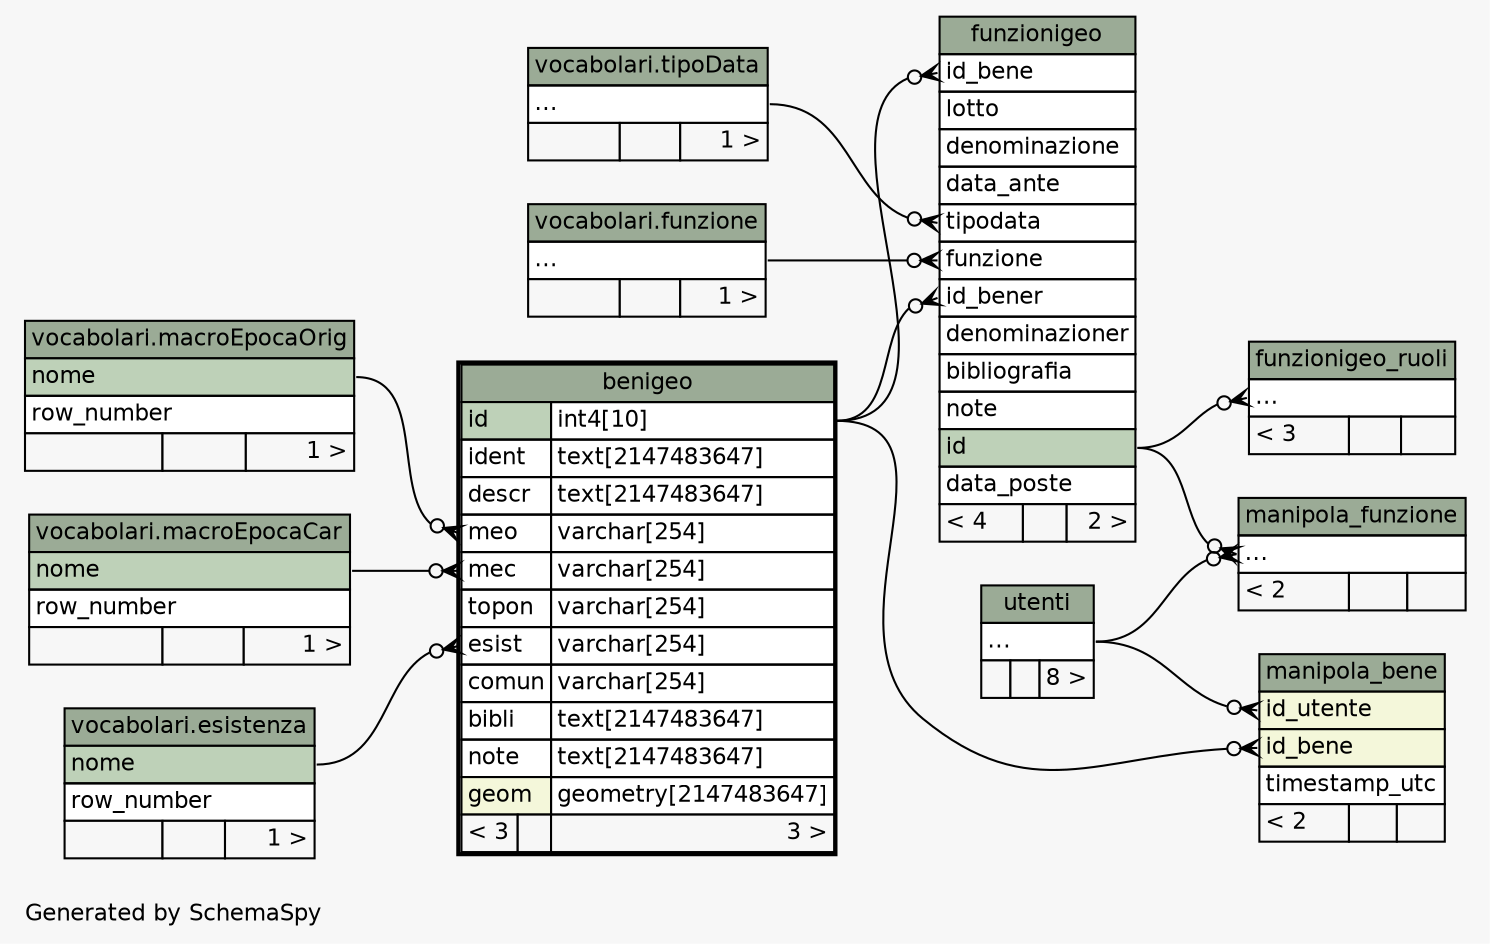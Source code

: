 // dot 2.38.0 on Windows 10 10.0
// SchemaSpy rev 590
digraph "twoDegreesRelationshipsDiagram" {
  graph [
    rankdir="RL"
    bgcolor="#f7f7f7"
    label="\nGenerated by SchemaSpy"
    labeljust="l"
    nodesep="0.18"
    ranksep="0.46"
    fontname="Helvetica"
    fontsize="11"
  ];
  node [
    fontname="Helvetica"
    fontsize="11"
    shape="plaintext"
  ];
  edge [
    arrowsize="0.8"
  ];
  "benigeo":"esist":w -> "vocabolari.esistenza":"nome":e [arrowhead=none dir=back arrowtail=crowodot];
  "benigeo":"mec":w -> "vocabolari.macroEpocaCar":"nome":e [arrowhead=none dir=back arrowtail=crowodot];
  "benigeo":"meo":w -> "vocabolari.macroEpocaOrig":"nome":e [arrowhead=none dir=back arrowtail=crowodot];
  "funzionigeo":"funzione":w -> "vocabolari.funzione":"elipses":e [arrowhead=none dir=back arrowtail=crowodot];
  "funzionigeo":"id_bene":w -> "benigeo":"id.type":e [arrowhead=none dir=back arrowtail=crowodot];
  "funzionigeo":"id_bener":w -> "benigeo":"id.type":e [arrowhead=none dir=back arrowtail=crowodot];
  "funzionigeo":"tipodata":w -> "vocabolari.tipoData":"elipses":e [arrowhead=none dir=back arrowtail=crowodot];
  "funzionigeo_ruoli":"elipses":w -> "funzionigeo":"id":e [arrowhead=none dir=back arrowtail=crowodot];
  "manipola_bene":"id_bene":w -> "benigeo":"id.type":e [arrowhead=none dir=back arrowtail=crowodot];
  "manipola_bene":"id_utente":w -> "utenti":"elipses":e [arrowhead=none dir=back arrowtail=crowodot];
  "manipola_funzione":"elipses":w -> "funzionigeo":"id":e [arrowhead=none dir=back arrowtail=crowodot];
  "manipola_funzione":"elipses":w -> "utenti":"elipses":e [arrowhead=none dir=back arrowtail=crowodot];
  "benigeo" [
    label=<
    <TABLE BORDER="2" CELLBORDER="1" CELLSPACING="0" BGCOLOR="#ffffff">
      <TR><TD COLSPAN="3" BGCOLOR="#9bab96" ALIGN="CENTER">benigeo</TD></TR>
      <TR><TD PORT="id" COLSPAN="2" BGCOLOR="#bed1b8" ALIGN="LEFT">id</TD><TD PORT="id.type" ALIGN="LEFT">int4[10]</TD></TR>
      <TR><TD PORT="ident" COLSPAN="2" ALIGN="LEFT">ident</TD><TD PORT="ident.type" ALIGN="LEFT">text[2147483647]</TD></TR>
      <TR><TD PORT="descr" COLSPAN="2" ALIGN="LEFT">descr</TD><TD PORT="descr.type" ALIGN="LEFT">text[2147483647]</TD></TR>
      <TR><TD PORT="meo" COLSPAN="2" ALIGN="LEFT">meo</TD><TD PORT="meo.type" ALIGN="LEFT">varchar[254]</TD></TR>
      <TR><TD PORT="mec" COLSPAN="2" ALIGN="LEFT">mec</TD><TD PORT="mec.type" ALIGN="LEFT">varchar[254]</TD></TR>
      <TR><TD PORT="topon" COLSPAN="2" ALIGN="LEFT">topon</TD><TD PORT="topon.type" ALIGN="LEFT">varchar[254]</TD></TR>
      <TR><TD PORT="esist" COLSPAN="2" ALIGN="LEFT">esist</TD><TD PORT="esist.type" ALIGN="LEFT">varchar[254]</TD></TR>
      <TR><TD PORT="comun" COLSPAN="2" ALIGN="LEFT">comun</TD><TD PORT="comun.type" ALIGN="LEFT">varchar[254]</TD></TR>
      <TR><TD PORT="bibli" COLSPAN="2" ALIGN="LEFT">bibli</TD><TD PORT="bibli.type" ALIGN="LEFT">text[2147483647]</TD></TR>
      <TR><TD PORT="note" COLSPAN="2" ALIGN="LEFT">note</TD><TD PORT="note.type" ALIGN="LEFT">text[2147483647]</TD></TR>
      <TR><TD PORT="geom" COLSPAN="2" BGCOLOR="#f4f7da" ALIGN="LEFT">geom</TD><TD PORT="geom.type" ALIGN="LEFT">geometry[2147483647]</TD></TR>
      <TR><TD ALIGN="LEFT" BGCOLOR="#f7f7f7">&lt; 3</TD><TD ALIGN="RIGHT" BGCOLOR="#f7f7f7">  </TD><TD ALIGN="RIGHT" BGCOLOR="#f7f7f7">3 &gt;</TD></TR>
    </TABLE>>
    URL="benigeo.html"
    tooltip="benigeo"
  ];
  "vocabolari.esistenza" [
    label=<
    <TABLE BORDER="0" CELLBORDER="1" CELLSPACING="0" BGCOLOR="#ffffff">
      <TR><TD COLSPAN="3" BGCOLOR="#9bab96" ALIGN="CENTER">vocabolari.esistenza</TD></TR>
      <TR><TD PORT="nome" COLSPAN="3" BGCOLOR="#bed1b8" ALIGN="LEFT">nome</TD></TR>
      <TR><TD PORT="row_number" COLSPAN="3" ALIGN="LEFT">row_number</TD></TR>
      <TR><TD ALIGN="LEFT" BGCOLOR="#f7f7f7">  </TD><TD ALIGN="RIGHT" BGCOLOR="#f7f7f7">  </TD><TD ALIGN="RIGHT" BGCOLOR="#f7f7f7">1 &gt;</TD></TR>
    </TABLE>>
    tooltip="vocabolari.esistenza"
  ];
  "vocabolari.funzione" [
    label=<
    <TABLE BORDER="0" CELLBORDER="1" CELLSPACING="0" BGCOLOR="#ffffff">
      <TR><TD COLSPAN="3" BGCOLOR="#9bab96" ALIGN="CENTER">vocabolari.funzione</TD></TR>
      <TR><TD PORT="elipses" COLSPAN="3" ALIGN="LEFT">...</TD></TR>
      <TR><TD ALIGN="LEFT" BGCOLOR="#f7f7f7">  </TD><TD ALIGN="RIGHT" BGCOLOR="#f7f7f7">  </TD><TD ALIGN="RIGHT" BGCOLOR="#f7f7f7">1 &gt;</TD></TR>
    </TABLE>>
    tooltip="vocabolari.funzione"
  ];
  "funzionigeo" [
    label=<
    <TABLE BORDER="0" CELLBORDER="1" CELLSPACING="0" BGCOLOR="#ffffff">
      <TR><TD COLSPAN="3" BGCOLOR="#9bab96" ALIGN="CENTER">funzionigeo</TD></TR>
      <TR><TD PORT="id_bene" COLSPAN="3" ALIGN="LEFT">id_bene</TD></TR>
      <TR><TD PORT="lotto" COLSPAN="3" ALIGN="LEFT">lotto</TD></TR>
      <TR><TD PORT="denominazione" COLSPAN="3" ALIGN="LEFT">denominazione</TD></TR>
      <TR><TD PORT="data_ante" COLSPAN="3" ALIGN="LEFT">data_ante</TD></TR>
      <TR><TD PORT="tipodata" COLSPAN="3" ALIGN="LEFT">tipodata</TD></TR>
      <TR><TD PORT="funzione" COLSPAN="3" ALIGN="LEFT">funzione</TD></TR>
      <TR><TD PORT="id_bener" COLSPAN="3" ALIGN="LEFT">id_bener</TD></TR>
      <TR><TD PORT="denominazioner" COLSPAN="3" ALIGN="LEFT">denominazioner</TD></TR>
      <TR><TD PORT="bibliografia" COLSPAN="3" ALIGN="LEFT">bibliografia</TD></TR>
      <TR><TD PORT="note" COLSPAN="3" ALIGN="LEFT">note</TD></TR>
      <TR><TD PORT="id" COLSPAN="3" BGCOLOR="#bed1b8" ALIGN="LEFT">id</TD></TR>
      <TR><TD PORT="data_poste" COLSPAN="3" ALIGN="LEFT">data_poste</TD></TR>
      <TR><TD ALIGN="LEFT" BGCOLOR="#f7f7f7">&lt; 4</TD><TD ALIGN="RIGHT" BGCOLOR="#f7f7f7">  </TD><TD ALIGN="RIGHT" BGCOLOR="#f7f7f7">2 &gt;</TD></TR>
    </TABLE>>
    URL="funzionigeo.html"
    tooltip="funzionigeo"
  ];
  "funzionigeo_ruoli" [
    label=<
    <TABLE BORDER="0" CELLBORDER="1" CELLSPACING="0" BGCOLOR="#ffffff">
      <TR><TD COLSPAN="3" BGCOLOR="#9bab96" ALIGN="CENTER">funzionigeo_ruoli</TD></TR>
      <TR><TD PORT="elipses" COLSPAN="3" ALIGN="LEFT">...</TD></TR>
      <TR><TD ALIGN="LEFT" BGCOLOR="#f7f7f7">&lt; 3</TD><TD ALIGN="RIGHT" BGCOLOR="#f7f7f7">  </TD><TD ALIGN="RIGHT" BGCOLOR="#f7f7f7">  </TD></TR>
    </TABLE>>
    URL="funzionigeo_ruoli.html"
    tooltip="funzionigeo_ruoli"
  ];
  "vocabolari.macroEpocaCar" [
    label=<
    <TABLE BORDER="0" CELLBORDER="1" CELLSPACING="0" BGCOLOR="#ffffff">
      <TR><TD COLSPAN="3" BGCOLOR="#9bab96" ALIGN="CENTER">vocabolari.macroEpocaCar</TD></TR>
      <TR><TD PORT="nome" COLSPAN="3" BGCOLOR="#bed1b8" ALIGN="LEFT">nome</TD></TR>
      <TR><TD PORT="row_number" COLSPAN="3" ALIGN="LEFT">row_number</TD></TR>
      <TR><TD ALIGN="LEFT" BGCOLOR="#f7f7f7">  </TD><TD ALIGN="RIGHT" BGCOLOR="#f7f7f7">  </TD><TD ALIGN="RIGHT" BGCOLOR="#f7f7f7">1 &gt;</TD></TR>
    </TABLE>>
    tooltip="vocabolari.macroEpocaCar"
  ];
  "vocabolari.macroEpocaOrig" [
    label=<
    <TABLE BORDER="0" CELLBORDER="1" CELLSPACING="0" BGCOLOR="#ffffff">
      <TR><TD COLSPAN="3" BGCOLOR="#9bab96" ALIGN="CENTER">vocabolari.macroEpocaOrig</TD></TR>
      <TR><TD PORT="nome" COLSPAN="3" BGCOLOR="#bed1b8" ALIGN="LEFT">nome</TD></TR>
      <TR><TD PORT="row_number" COLSPAN="3" ALIGN="LEFT">row_number</TD></TR>
      <TR><TD ALIGN="LEFT" BGCOLOR="#f7f7f7">  </TD><TD ALIGN="RIGHT" BGCOLOR="#f7f7f7">  </TD><TD ALIGN="RIGHT" BGCOLOR="#f7f7f7">1 &gt;</TD></TR>
    </TABLE>>
    tooltip="vocabolari.macroEpocaOrig"
  ];
  "manipola_bene" [
    label=<
    <TABLE BORDER="0" CELLBORDER="1" CELLSPACING="0" BGCOLOR="#ffffff">
      <TR><TD COLSPAN="3" BGCOLOR="#9bab96" ALIGN="CENTER">manipola_bene</TD></TR>
      <TR><TD PORT="id_utente" COLSPAN="3" BGCOLOR="#f4f7da" ALIGN="LEFT">id_utente</TD></TR>
      <TR><TD PORT="id_bene" COLSPAN="3" BGCOLOR="#f4f7da" ALIGN="LEFT">id_bene</TD></TR>
      <TR><TD PORT="timestamp_utc" COLSPAN="3" ALIGN="LEFT">timestamp_utc</TD></TR>
      <TR><TD ALIGN="LEFT" BGCOLOR="#f7f7f7">&lt; 2</TD><TD ALIGN="RIGHT" BGCOLOR="#f7f7f7">  </TD><TD ALIGN="RIGHT" BGCOLOR="#f7f7f7">  </TD></TR>
    </TABLE>>
    URL="manipola_bene.html"
    tooltip="manipola_bene"
  ];
  "manipola_funzione" [
    label=<
    <TABLE BORDER="0" CELLBORDER="1" CELLSPACING="0" BGCOLOR="#ffffff">
      <TR><TD COLSPAN="3" BGCOLOR="#9bab96" ALIGN="CENTER">manipola_funzione</TD></TR>
      <TR><TD PORT="elipses" COLSPAN="3" ALIGN="LEFT">...</TD></TR>
      <TR><TD ALIGN="LEFT" BGCOLOR="#f7f7f7">&lt; 2</TD><TD ALIGN="RIGHT" BGCOLOR="#f7f7f7">  </TD><TD ALIGN="RIGHT" BGCOLOR="#f7f7f7">  </TD></TR>
    </TABLE>>
    URL="manipola_funzione.html"
    tooltip="manipola_funzione"
  ];
  "vocabolari.tipoData" [
    label=<
    <TABLE BORDER="0" CELLBORDER="1" CELLSPACING="0" BGCOLOR="#ffffff">
      <TR><TD COLSPAN="3" BGCOLOR="#9bab96" ALIGN="CENTER">vocabolari.tipoData</TD></TR>
      <TR><TD PORT="elipses" COLSPAN="3" ALIGN="LEFT">...</TD></TR>
      <TR><TD ALIGN="LEFT" BGCOLOR="#f7f7f7">  </TD><TD ALIGN="RIGHT" BGCOLOR="#f7f7f7">  </TD><TD ALIGN="RIGHT" BGCOLOR="#f7f7f7">1 &gt;</TD></TR>
    </TABLE>>
    tooltip="vocabolari.tipoData"
  ];
  "utenti" [
    label=<
    <TABLE BORDER="0" CELLBORDER="1" CELLSPACING="0" BGCOLOR="#ffffff">
      <TR><TD COLSPAN="3" BGCOLOR="#9bab96" ALIGN="CENTER">utenti</TD></TR>
      <TR><TD PORT="elipses" COLSPAN="3" ALIGN="LEFT">...</TD></TR>
      <TR><TD ALIGN="LEFT" BGCOLOR="#f7f7f7">  </TD><TD ALIGN="RIGHT" BGCOLOR="#f7f7f7">  </TD><TD ALIGN="RIGHT" BGCOLOR="#f7f7f7">8 &gt;</TD></TR>
    </TABLE>>
    URL="utenti.html"
    tooltip="utenti"
  ];
}

